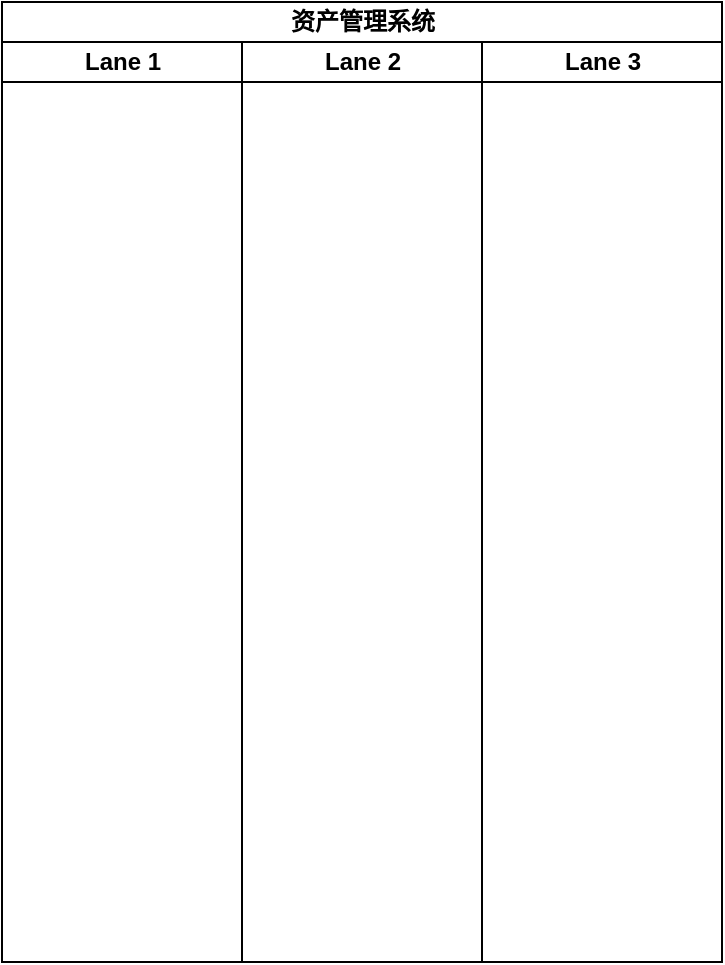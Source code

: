 <mxfile version="26.0.5">
  <diagram id="prtHgNgQTEPvFCAcTncT" name="Page-1">
    <mxGraphModel dx="1401" dy="727" grid="1" gridSize="10" guides="1" tooltips="1" connect="1" arrows="1" fold="1" page="1" pageScale="1" pageWidth="827" pageHeight="1169" math="0" shadow="0">
      <root>
        <mxCell id="0" />
        <mxCell id="1" parent="0" />
        <mxCell id="7NTOy5Gc9yeo1NsP6rQI-1" value="资产管理系统" style="swimlane;childLayout=stackLayout;resizeParent=1;resizeParentMax=0;startSize=20;html=1;" vertex="1" parent="1">
          <mxGeometry x="160.0" y="140" width="360" height="480" as="geometry" />
        </mxCell>
        <mxCell id="7NTOy5Gc9yeo1NsP6rQI-2" value="Lane 1" style="swimlane;startSize=20;html=1;" vertex="1" parent="7NTOy5Gc9yeo1NsP6rQI-1">
          <mxGeometry y="20" width="120" height="460" as="geometry" />
        </mxCell>
        <mxCell id="7NTOy5Gc9yeo1NsP6rQI-3" value="Lane 2" style="swimlane;startSize=20;html=1;" vertex="1" parent="7NTOy5Gc9yeo1NsP6rQI-1">
          <mxGeometry x="120" y="20" width="120" height="460" as="geometry" />
        </mxCell>
        <mxCell id="7NTOy5Gc9yeo1NsP6rQI-4" value="Lane 3" style="swimlane;startSize=20;html=1;" vertex="1" parent="7NTOy5Gc9yeo1NsP6rQI-1">
          <mxGeometry x="240" y="20" width="120" height="460" as="geometry" />
        </mxCell>
      </root>
    </mxGraphModel>
  </diagram>
</mxfile>
